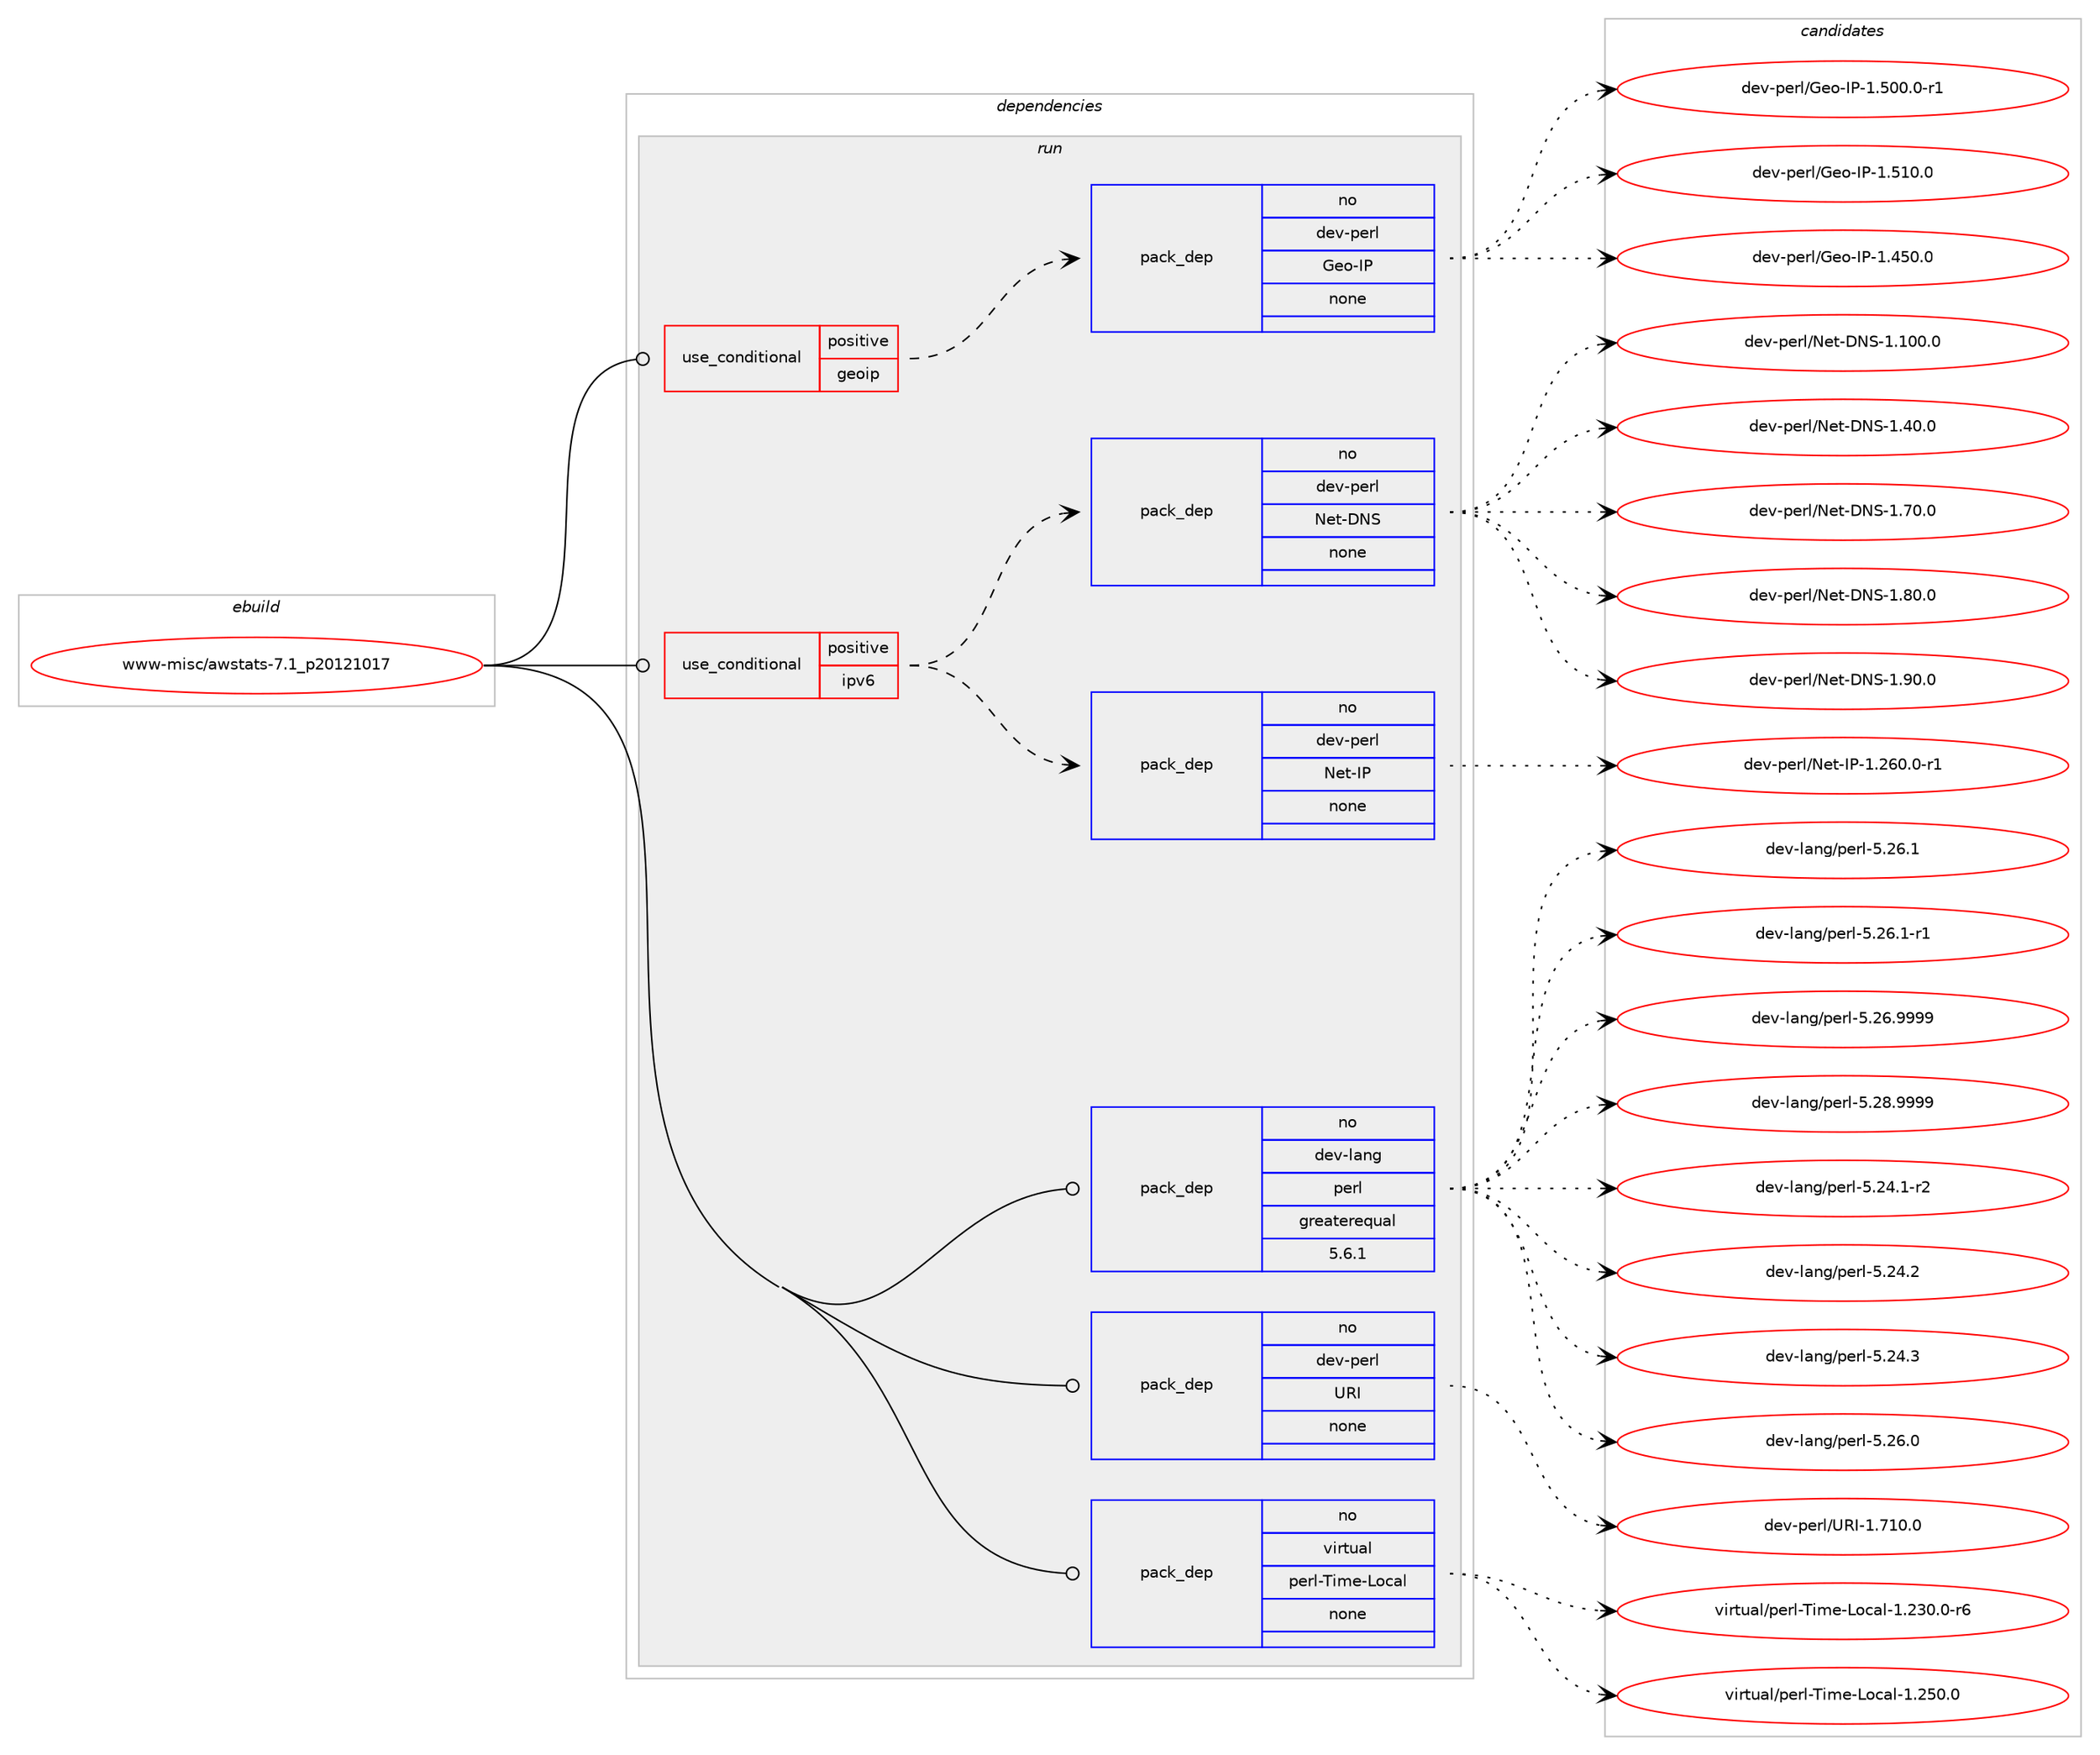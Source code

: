 digraph prolog {

# *************
# Graph options
# *************

newrank=true;
concentrate=true;
compound=true;
graph [rankdir=LR,fontname=Helvetica,fontsize=10,ranksep=1.5];#, ranksep=2.5, nodesep=0.2];
edge  [arrowhead=vee];
node  [fontname=Helvetica,fontsize=10];

# **********
# The ebuild
# **********

subgraph cluster_leftcol {
color=gray;
rank=same;
label=<<i>ebuild</i>>;
id [label="www-misc/awstats-7.1_p20121017", color=red, width=4, href="../www-misc/awstats-7.1_p20121017.svg"];
}

# ****************
# The dependencies
# ****************

subgraph cluster_midcol {
color=gray;
label=<<i>dependencies</i>>;
subgraph cluster_compile {
fillcolor="#eeeeee";
style=filled;
label=<<i>compile</i>>;
}
subgraph cluster_compileandrun {
fillcolor="#eeeeee";
style=filled;
label=<<i>compile and run</i>>;
}
subgraph cluster_run {
fillcolor="#eeeeee";
style=filled;
label=<<i>run</i>>;
subgraph cond120278 {
dependency505442 [label=<<TABLE BORDER="0" CELLBORDER="1" CELLSPACING="0" CELLPADDING="4"><TR><TD ROWSPAN="3" CELLPADDING="10">use_conditional</TD></TR><TR><TD>positive</TD></TR><TR><TD>geoip</TD></TR></TABLE>>, shape=none, color=red];
subgraph pack375896 {
dependency505443 [label=<<TABLE BORDER="0" CELLBORDER="1" CELLSPACING="0" CELLPADDING="4" WIDTH="220"><TR><TD ROWSPAN="6" CELLPADDING="30">pack_dep</TD></TR><TR><TD WIDTH="110">no</TD></TR><TR><TD>dev-perl</TD></TR><TR><TD>Geo-IP</TD></TR><TR><TD>none</TD></TR><TR><TD></TD></TR></TABLE>>, shape=none, color=blue];
}
dependency505442:e -> dependency505443:w [weight=20,style="dashed",arrowhead="vee"];
}
id:e -> dependency505442:w [weight=20,style="solid",arrowhead="odot"];
subgraph cond120279 {
dependency505444 [label=<<TABLE BORDER="0" CELLBORDER="1" CELLSPACING="0" CELLPADDING="4"><TR><TD ROWSPAN="3" CELLPADDING="10">use_conditional</TD></TR><TR><TD>positive</TD></TR><TR><TD>ipv6</TD></TR></TABLE>>, shape=none, color=red];
subgraph pack375897 {
dependency505445 [label=<<TABLE BORDER="0" CELLBORDER="1" CELLSPACING="0" CELLPADDING="4" WIDTH="220"><TR><TD ROWSPAN="6" CELLPADDING="30">pack_dep</TD></TR><TR><TD WIDTH="110">no</TD></TR><TR><TD>dev-perl</TD></TR><TR><TD>Net-IP</TD></TR><TR><TD>none</TD></TR><TR><TD></TD></TR></TABLE>>, shape=none, color=blue];
}
dependency505444:e -> dependency505445:w [weight=20,style="dashed",arrowhead="vee"];
subgraph pack375898 {
dependency505446 [label=<<TABLE BORDER="0" CELLBORDER="1" CELLSPACING="0" CELLPADDING="4" WIDTH="220"><TR><TD ROWSPAN="6" CELLPADDING="30">pack_dep</TD></TR><TR><TD WIDTH="110">no</TD></TR><TR><TD>dev-perl</TD></TR><TR><TD>Net-DNS</TD></TR><TR><TD>none</TD></TR><TR><TD></TD></TR></TABLE>>, shape=none, color=blue];
}
dependency505444:e -> dependency505446:w [weight=20,style="dashed",arrowhead="vee"];
}
id:e -> dependency505444:w [weight=20,style="solid",arrowhead="odot"];
subgraph pack375899 {
dependency505447 [label=<<TABLE BORDER="0" CELLBORDER="1" CELLSPACING="0" CELLPADDING="4" WIDTH="220"><TR><TD ROWSPAN="6" CELLPADDING="30">pack_dep</TD></TR><TR><TD WIDTH="110">no</TD></TR><TR><TD>dev-lang</TD></TR><TR><TD>perl</TD></TR><TR><TD>greaterequal</TD></TR><TR><TD>5.6.1</TD></TR></TABLE>>, shape=none, color=blue];
}
id:e -> dependency505447:w [weight=20,style="solid",arrowhead="odot"];
subgraph pack375900 {
dependency505448 [label=<<TABLE BORDER="0" CELLBORDER="1" CELLSPACING="0" CELLPADDING="4" WIDTH="220"><TR><TD ROWSPAN="6" CELLPADDING="30">pack_dep</TD></TR><TR><TD WIDTH="110">no</TD></TR><TR><TD>dev-perl</TD></TR><TR><TD>URI</TD></TR><TR><TD>none</TD></TR><TR><TD></TD></TR></TABLE>>, shape=none, color=blue];
}
id:e -> dependency505448:w [weight=20,style="solid",arrowhead="odot"];
subgraph pack375901 {
dependency505449 [label=<<TABLE BORDER="0" CELLBORDER="1" CELLSPACING="0" CELLPADDING="4" WIDTH="220"><TR><TD ROWSPAN="6" CELLPADDING="30">pack_dep</TD></TR><TR><TD WIDTH="110">no</TD></TR><TR><TD>virtual</TD></TR><TR><TD>perl-Time-Local</TD></TR><TR><TD>none</TD></TR><TR><TD></TD></TR></TABLE>>, shape=none, color=blue];
}
id:e -> dependency505449:w [weight=20,style="solid",arrowhead="odot"];
}
}

# **************
# The candidates
# **************

subgraph cluster_choices {
rank=same;
color=gray;
label=<<i>candidates</i>>;

subgraph choice375896 {
color=black;
nodesep=1;
choice1001011184511210111410847711011114573804549465253484648 [label="dev-perl/Geo-IP-1.450.0", color=red, width=4,href="../dev-perl/Geo-IP-1.450.0.svg"];
choice10010111845112101114108477110111145738045494653484846484511449 [label="dev-perl/Geo-IP-1.500.0-r1", color=red, width=4,href="../dev-perl/Geo-IP-1.500.0-r1.svg"];
choice1001011184511210111410847711011114573804549465349484648 [label="dev-perl/Geo-IP-1.510.0", color=red, width=4,href="../dev-perl/Geo-IP-1.510.0.svg"];
dependency505443:e -> choice1001011184511210111410847711011114573804549465253484648:w [style=dotted,weight="100"];
dependency505443:e -> choice10010111845112101114108477110111145738045494653484846484511449:w [style=dotted,weight="100"];
dependency505443:e -> choice1001011184511210111410847711011114573804549465349484648:w [style=dotted,weight="100"];
}
subgraph choice375897 {
color=black;
nodesep=1;
choice10010111845112101114108477810111645738045494650544846484511449 [label="dev-perl/Net-IP-1.260.0-r1", color=red, width=4,href="../dev-perl/Net-IP-1.260.0-r1.svg"];
dependency505445:e -> choice10010111845112101114108477810111645738045494650544846484511449:w [style=dotted,weight="100"];
}
subgraph choice375898 {
color=black;
nodesep=1;
choice100101118451121011141084778101116456878834549464948484648 [label="dev-perl/Net-DNS-1.100.0", color=red, width=4,href="../dev-perl/Net-DNS-1.100.0.svg"];
choice1001011184511210111410847781011164568788345494652484648 [label="dev-perl/Net-DNS-1.40.0", color=red, width=4,href="../dev-perl/Net-DNS-1.40.0.svg"];
choice1001011184511210111410847781011164568788345494655484648 [label="dev-perl/Net-DNS-1.70.0", color=red, width=4,href="../dev-perl/Net-DNS-1.70.0.svg"];
choice1001011184511210111410847781011164568788345494656484648 [label="dev-perl/Net-DNS-1.80.0", color=red, width=4,href="../dev-perl/Net-DNS-1.80.0.svg"];
choice1001011184511210111410847781011164568788345494657484648 [label="dev-perl/Net-DNS-1.90.0", color=red, width=4,href="../dev-perl/Net-DNS-1.90.0.svg"];
dependency505446:e -> choice100101118451121011141084778101116456878834549464948484648:w [style=dotted,weight="100"];
dependency505446:e -> choice1001011184511210111410847781011164568788345494652484648:w [style=dotted,weight="100"];
dependency505446:e -> choice1001011184511210111410847781011164568788345494655484648:w [style=dotted,weight="100"];
dependency505446:e -> choice1001011184511210111410847781011164568788345494656484648:w [style=dotted,weight="100"];
dependency505446:e -> choice1001011184511210111410847781011164568788345494657484648:w [style=dotted,weight="100"];
}
subgraph choice375899 {
color=black;
nodesep=1;
choice100101118451089711010347112101114108455346505246494511450 [label="dev-lang/perl-5.24.1-r2", color=red, width=4,href="../dev-lang/perl-5.24.1-r2.svg"];
choice10010111845108971101034711210111410845534650524650 [label="dev-lang/perl-5.24.2", color=red, width=4,href="../dev-lang/perl-5.24.2.svg"];
choice10010111845108971101034711210111410845534650524651 [label="dev-lang/perl-5.24.3", color=red, width=4,href="../dev-lang/perl-5.24.3.svg"];
choice10010111845108971101034711210111410845534650544648 [label="dev-lang/perl-5.26.0", color=red, width=4,href="../dev-lang/perl-5.26.0.svg"];
choice10010111845108971101034711210111410845534650544649 [label="dev-lang/perl-5.26.1", color=red, width=4,href="../dev-lang/perl-5.26.1.svg"];
choice100101118451089711010347112101114108455346505446494511449 [label="dev-lang/perl-5.26.1-r1", color=red, width=4,href="../dev-lang/perl-5.26.1-r1.svg"];
choice10010111845108971101034711210111410845534650544657575757 [label="dev-lang/perl-5.26.9999", color=red, width=4,href="../dev-lang/perl-5.26.9999.svg"];
choice10010111845108971101034711210111410845534650564657575757 [label="dev-lang/perl-5.28.9999", color=red, width=4,href="../dev-lang/perl-5.28.9999.svg"];
dependency505447:e -> choice100101118451089711010347112101114108455346505246494511450:w [style=dotted,weight="100"];
dependency505447:e -> choice10010111845108971101034711210111410845534650524650:w [style=dotted,weight="100"];
dependency505447:e -> choice10010111845108971101034711210111410845534650524651:w [style=dotted,weight="100"];
dependency505447:e -> choice10010111845108971101034711210111410845534650544648:w [style=dotted,weight="100"];
dependency505447:e -> choice10010111845108971101034711210111410845534650544649:w [style=dotted,weight="100"];
dependency505447:e -> choice100101118451089711010347112101114108455346505446494511449:w [style=dotted,weight="100"];
dependency505447:e -> choice10010111845108971101034711210111410845534650544657575757:w [style=dotted,weight="100"];
dependency505447:e -> choice10010111845108971101034711210111410845534650564657575757:w [style=dotted,weight="100"];
}
subgraph choice375900 {
color=black;
nodesep=1;
choice10010111845112101114108478582734549465549484648 [label="dev-perl/URI-1.710.0", color=red, width=4,href="../dev-perl/URI-1.710.0.svg"];
dependency505448:e -> choice10010111845112101114108478582734549465549484648:w [style=dotted,weight="100"];
}
subgraph choice375901 {
color=black;
nodesep=1;
choice118105114116117971084711210111410845841051091014576111999710845494650514846484511454 [label="virtual/perl-Time-Local-1.230.0-r6", color=red, width=4,href="../virtual/perl-Time-Local-1.230.0-r6.svg"];
choice11810511411611797108471121011141084584105109101457611199971084549465053484648 [label="virtual/perl-Time-Local-1.250.0", color=red, width=4,href="../virtual/perl-Time-Local-1.250.0.svg"];
dependency505449:e -> choice118105114116117971084711210111410845841051091014576111999710845494650514846484511454:w [style=dotted,weight="100"];
dependency505449:e -> choice11810511411611797108471121011141084584105109101457611199971084549465053484648:w [style=dotted,weight="100"];
}
}

}
